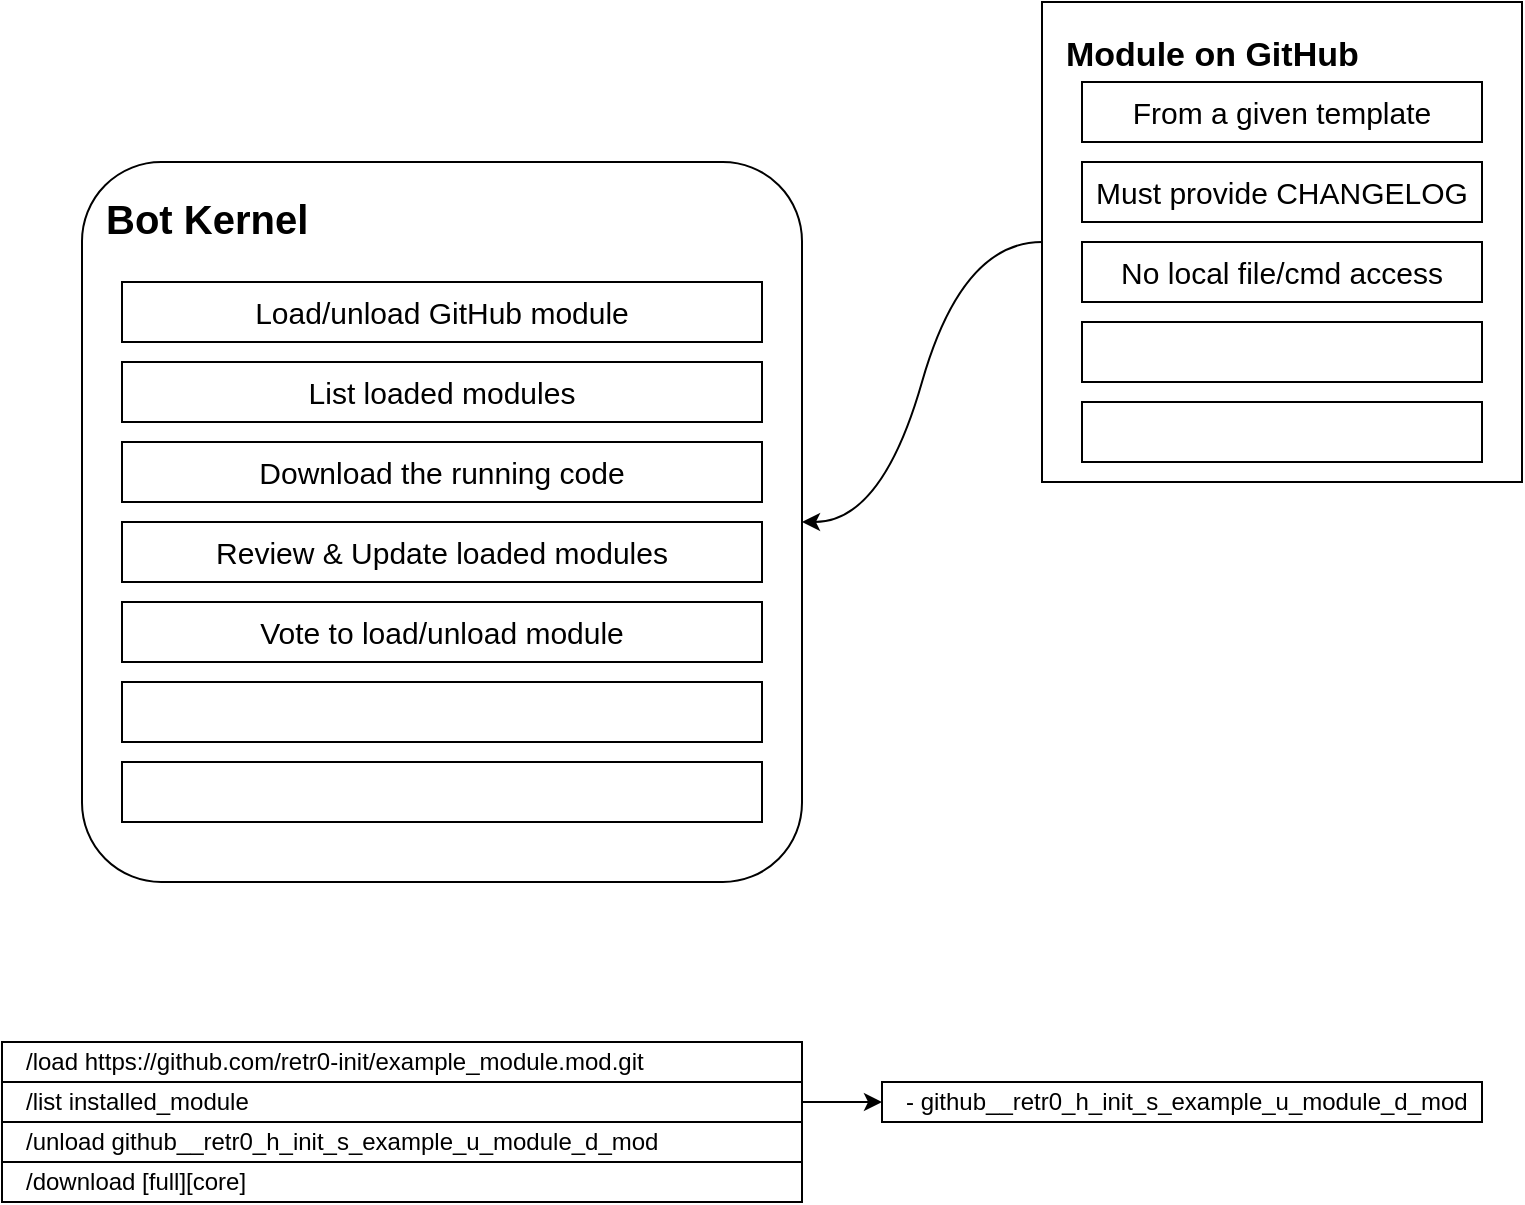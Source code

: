 <mxfile version="22.1.16" type="device">
  <diagram name="Page-1" id="mkHK0wW7ZeUWsptHOZcX">
    <mxGraphModel dx="1114" dy="879" grid="1" gridSize="10" guides="1" tooltips="1" connect="1" arrows="1" fold="1" page="1" pageScale="1" pageWidth="850" pageHeight="1100" math="0" shadow="0">
      <root>
        <mxCell id="0" />
        <mxCell id="1" parent="0" />
        <mxCell id="K100ILrr0IqUAewiloMb-1" value="&lt;div style=&quot;font-size: 20px;&quot;&gt;Bot Kernel&lt;/div&gt;" style="rounded=1;whiteSpace=wrap;html=1;align=left;verticalAlign=top;spacingLeft=10;spacingTop=10;fontSize=20;fontStyle=1;arcSize=11;" parent="1" vertex="1">
          <mxGeometry x="80" y="120" width="360" height="360" as="geometry" />
        </mxCell>
        <mxCell id="K100ILrr0IqUAewiloMb-2" value="Module on GitHub" style="whiteSpace=wrap;html=1;aspect=fixed;align=left;verticalAlign=top;spacingLeft=10;spacingTop=10;fontSize=17;fontStyle=1" parent="1" vertex="1">
          <mxGeometry x="560" y="40" width="240" height="240" as="geometry" />
        </mxCell>
        <mxCell id="K100ILrr0IqUAewiloMb-3" value="Load/unload GitHub module" style="rounded=0;whiteSpace=wrap;html=1;fontSize=15;" parent="1" vertex="1">
          <mxGeometry x="100" y="180" width="320" height="30" as="geometry" />
        </mxCell>
        <mxCell id="K100ILrr0IqUAewiloMb-4" value="List loaded modules" style="rounded=0;whiteSpace=wrap;html=1;fontSize=15;" parent="1" vertex="1">
          <mxGeometry x="100" y="220" width="320" height="30" as="geometry" />
        </mxCell>
        <mxCell id="K100ILrr0IqUAewiloMb-5" value="Review &amp;amp; Update loaded modules" style="rounded=0;whiteSpace=wrap;html=1;fontSize=15;" parent="1" vertex="1">
          <mxGeometry x="100" y="300" width="320" height="30" as="geometry" />
        </mxCell>
        <mxCell id="K100ILrr0IqUAewiloMb-6" value="Download the running code" style="rounded=0;whiteSpace=wrap;html=1;fontSize=15;" parent="1" vertex="1">
          <mxGeometry x="100" y="260" width="320" height="30" as="geometry" />
        </mxCell>
        <mxCell id="K100ILrr0IqUAewiloMb-7" value="Vote to load/unload module" style="rounded=0;whiteSpace=wrap;html=1;fontSize=15;" parent="1" vertex="1">
          <mxGeometry x="100" y="340" width="320" height="30" as="geometry" />
        </mxCell>
        <mxCell id="K100ILrr0IqUAewiloMb-8" value="" style="rounded=0;whiteSpace=wrap;html=1;fontSize=15;" parent="1" vertex="1">
          <mxGeometry x="100" y="420" width="320" height="30" as="geometry" />
        </mxCell>
        <mxCell id="K100ILrr0IqUAewiloMb-9" value="" style="rounded=0;whiteSpace=wrap;html=1;fontSize=15;" parent="1" vertex="1">
          <mxGeometry x="100" y="380" width="320" height="30" as="geometry" />
        </mxCell>
        <mxCell id="K100ILrr0IqUAewiloMb-10" value="From a given template" style="rounded=0;whiteSpace=wrap;html=1;fontSize=15;" parent="1" vertex="1">
          <mxGeometry x="580" y="80" width="200" height="30" as="geometry" />
        </mxCell>
        <mxCell id="K100ILrr0IqUAewiloMb-11" value="Must provide CHANGELOG" style="rounded=0;whiteSpace=wrap;html=1;fontSize=15;" parent="1" vertex="1">
          <mxGeometry x="580" y="120" width="200" height="30" as="geometry" />
        </mxCell>
        <mxCell id="K100ILrr0IqUAewiloMb-12" value="" style="rounded=0;whiteSpace=wrap;html=1;fontSize=15;" parent="1" vertex="1">
          <mxGeometry x="580" y="200" width="200" height="30" as="geometry" />
        </mxCell>
        <mxCell id="K100ILrr0IqUAewiloMb-13" value="No local file/cmd access" style="rounded=0;whiteSpace=wrap;html=1;fontSize=15;" parent="1" vertex="1">
          <mxGeometry x="580" y="160" width="200" height="30" as="geometry" />
        </mxCell>
        <mxCell id="K100ILrr0IqUAewiloMb-14" value="" style="rounded=0;whiteSpace=wrap;html=1;fontSize=15;" parent="1" vertex="1">
          <mxGeometry x="580" y="240" width="200" height="30" as="geometry" />
        </mxCell>
        <mxCell id="K100ILrr0IqUAewiloMb-15" value="/load https://github.com/retr0-init/example_module.mod.git" style="rounded=0;whiteSpace=wrap;html=1;align=left;spacingLeft=10;" parent="1" vertex="1">
          <mxGeometry x="40" y="560" width="400" height="20" as="geometry" />
        </mxCell>
        <mxCell id="K100ILrr0IqUAewiloMb-19" value="" style="edgeStyle=orthogonalEdgeStyle;rounded=0;orthogonalLoop=1;jettySize=auto;html=1;" parent="1" source="K100ILrr0IqUAewiloMb-16" target="K100ILrr0IqUAewiloMb-17" edge="1">
          <mxGeometry relative="1" as="geometry" />
        </mxCell>
        <mxCell id="K100ILrr0IqUAewiloMb-16" value="/list installed_module" style="rounded=0;whiteSpace=wrap;html=1;align=left;spacingLeft=10;" parent="1" vertex="1">
          <mxGeometry x="40" y="580" width="400" height="20" as="geometry" />
        </mxCell>
        <mxCell id="K100ILrr0IqUAewiloMb-17" value="- github__retr0_h_init_s_example_u_module_d_mod" style="rounded=0;whiteSpace=wrap;html=1;align=left;spacingLeft=10;" parent="1" vertex="1">
          <mxGeometry x="480" y="580" width="300" height="20" as="geometry" />
        </mxCell>
        <mxCell id="K100ILrr0IqUAewiloMb-18" value="/unload github__retr0_h_init_s_example_u_module_d_mod" style="rounded=0;whiteSpace=wrap;html=1;align=left;spacingLeft=10;" parent="1" vertex="1">
          <mxGeometry x="40" y="600" width="400" height="20" as="geometry" />
        </mxCell>
        <mxCell id="K100ILrr0IqUAewiloMb-20" value="/download [full][core]" style="rounded=0;whiteSpace=wrap;html=1;align=left;spacingLeft=10;" parent="1" vertex="1">
          <mxGeometry x="40" y="620" width="400" height="20" as="geometry" />
        </mxCell>
        <mxCell id="TuBQrjZSOpLfp8WCdEAR-1" value="" style="curved=1;endArrow=classic;html=1;rounded=0;entryX=1;entryY=0.5;entryDx=0;entryDy=0;exitX=0;exitY=0.5;exitDx=0;exitDy=0;" parent="1" source="K100ILrr0IqUAewiloMb-2" target="K100ILrr0IqUAewiloMb-1" edge="1">
          <mxGeometry width="50" height="50" relative="1" as="geometry">
            <mxPoint x="580" y="300" as="sourcePoint" />
            <mxPoint x="520" y="190" as="targetPoint" />
            <Array as="points">
              <mxPoint x="520" y="160" />
              <mxPoint x="480" y="300" />
            </Array>
          </mxGeometry>
        </mxCell>
      </root>
    </mxGraphModel>
  </diagram>
</mxfile>
